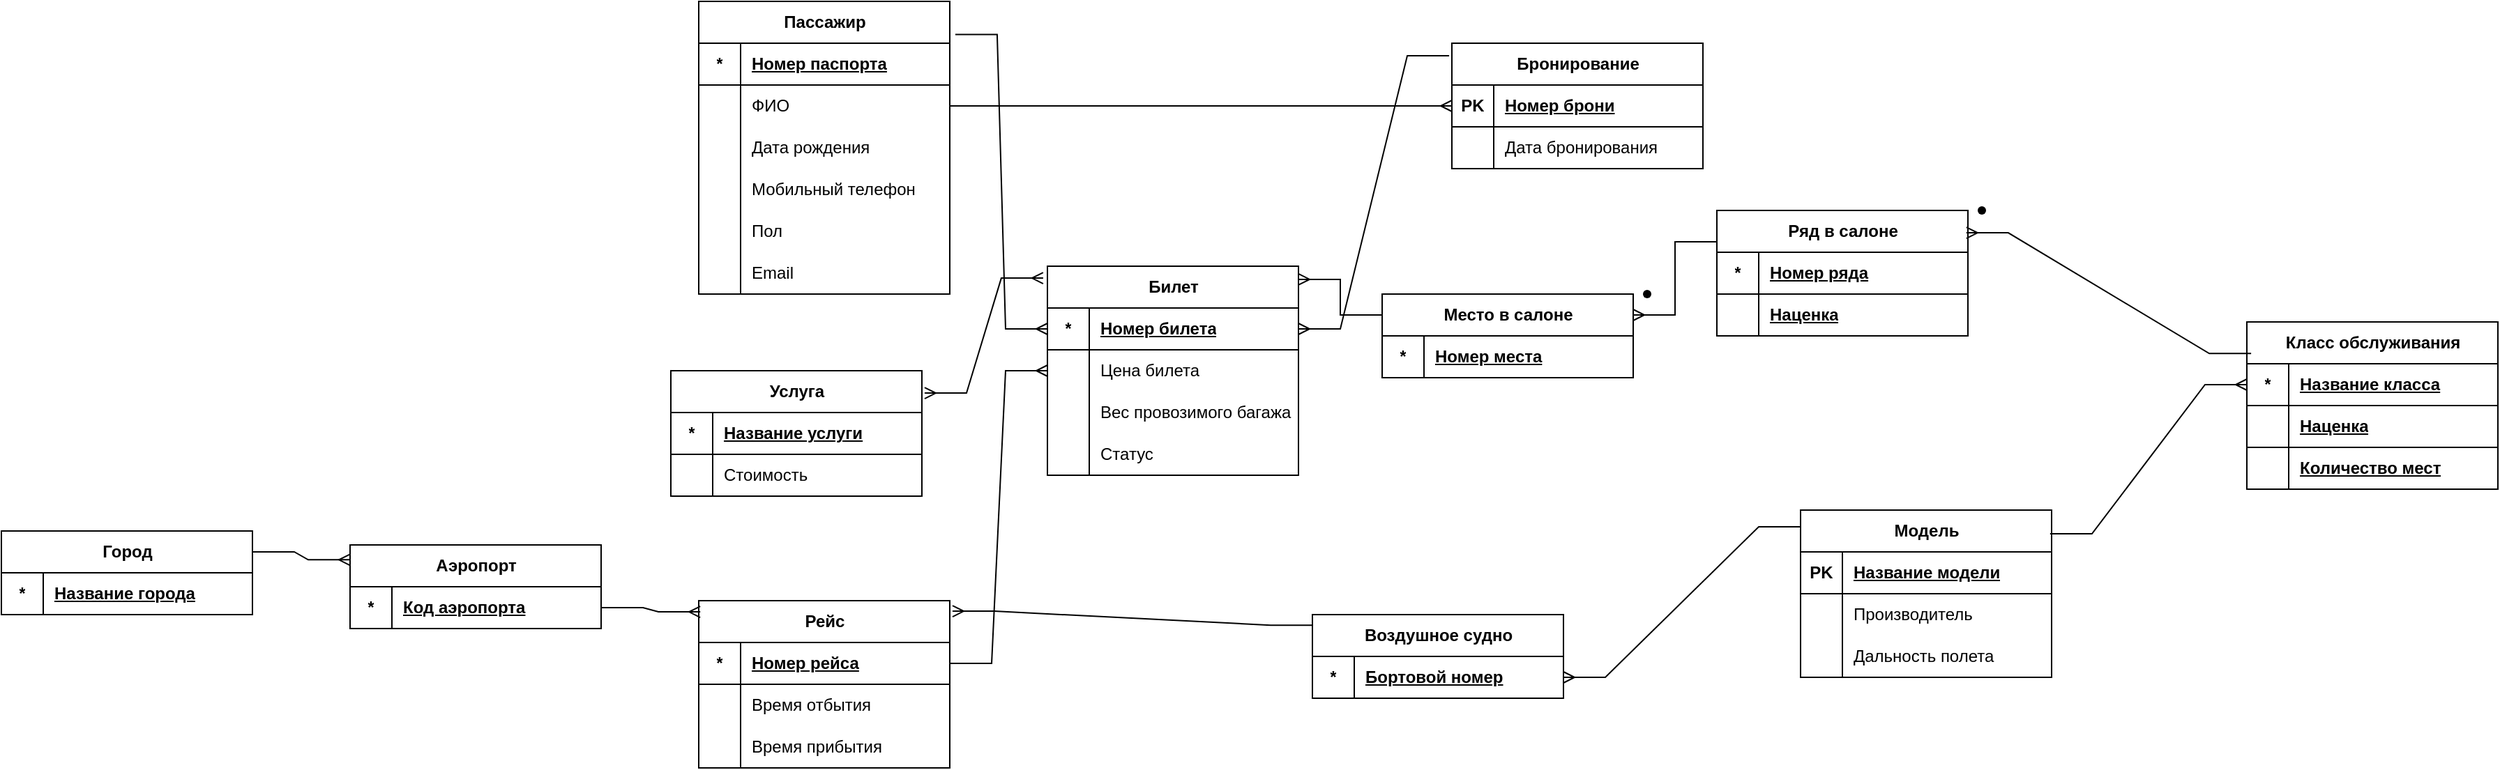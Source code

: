 <mxfile version="22.0.8" type="device">
  <diagram name="Page-1" id="wkyEQRvNDjFhiUaE0GsR">
    <mxGraphModel dx="2814" dy="1684" grid="1" gridSize="10" guides="1" tooltips="1" connect="1" arrows="1" fold="1" page="1" pageScale="1" pageWidth="850" pageHeight="1100" math="0" shadow="0">
      <root>
        <mxCell id="0" />
        <mxCell id="1" parent="0" />
        <mxCell id="sqcXTW0sBpxBNpqPrXXC-1" value="Билет" style="shape=table;startSize=30;container=1;collapsible=1;childLayout=tableLayout;fixedRows=1;rowLines=0;fontStyle=1;align=center;resizeLast=1;html=1;" parent="1" vertex="1">
          <mxGeometry x="-740" y="100" width="180" height="150" as="geometry" />
        </mxCell>
        <mxCell id="sqcXTW0sBpxBNpqPrXXC-2" value="" style="shape=tableRow;horizontal=0;startSize=0;swimlaneHead=0;swimlaneBody=0;fillColor=none;collapsible=0;dropTarget=0;points=[[0,0.5],[1,0.5]];portConstraint=eastwest;top=0;left=0;right=0;bottom=1;" parent="sqcXTW0sBpxBNpqPrXXC-1" vertex="1">
          <mxGeometry y="30" width="180" height="30" as="geometry" />
        </mxCell>
        <mxCell id="sqcXTW0sBpxBNpqPrXXC-3" value="*" style="shape=partialRectangle;connectable=0;fillColor=none;top=0;left=0;bottom=0;right=0;fontStyle=1;overflow=hidden;whiteSpace=wrap;html=1;" parent="sqcXTW0sBpxBNpqPrXXC-2" vertex="1">
          <mxGeometry width="30" height="30" as="geometry">
            <mxRectangle width="30" height="30" as="alternateBounds" />
          </mxGeometry>
        </mxCell>
        <mxCell id="sqcXTW0sBpxBNpqPrXXC-4" value="Номер билета" style="shape=partialRectangle;connectable=0;fillColor=none;top=0;left=0;bottom=0;right=0;align=left;spacingLeft=6;fontStyle=5;overflow=hidden;whiteSpace=wrap;html=1;" parent="sqcXTW0sBpxBNpqPrXXC-2" vertex="1">
          <mxGeometry x="30" width="150" height="30" as="geometry">
            <mxRectangle width="150" height="30" as="alternateBounds" />
          </mxGeometry>
        </mxCell>
        <mxCell id="sqcXTW0sBpxBNpqPrXXC-20" value="" style="shape=tableRow;horizontal=0;startSize=0;swimlaneHead=0;swimlaneBody=0;fillColor=none;collapsible=0;dropTarget=0;points=[[0,0.5],[1,0.5]];portConstraint=eastwest;top=0;left=0;right=0;bottom=0;" parent="sqcXTW0sBpxBNpqPrXXC-1" vertex="1">
          <mxGeometry y="60" width="180" height="30" as="geometry" />
        </mxCell>
        <mxCell id="sqcXTW0sBpxBNpqPrXXC-21" value="" style="shape=partialRectangle;connectable=0;fillColor=none;top=0;left=0;bottom=0;right=0;editable=1;overflow=hidden;whiteSpace=wrap;html=1;" parent="sqcXTW0sBpxBNpqPrXXC-20" vertex="1">
          <mxGeometry width="30" height="30" as="geometry">
            <mxRectangle width="30" height="30" as="alternateBounds" />
          </mxGeometry>
        </mxCell>
        <mxCell id="sqcXTW0sBpxBNpqPrXXC-22" value="Цена билета" style="shape=partialRectangle;connectable=0;fillColor=none;top=0;left=0;bottom=0;right=0;align=left;spacingLeft=6;overflow=hidden;whiteSpace=wrap;html=1;" parent="sqcXTW0sBpxBNpqPrXXC-20" vertex="1">
          <mxGeometry x="30" width="150" height="30" as="geometry">
            <mxRectangle width="150" height="30" as="alternateBounds" />
          </mxGeometry>
        </mxCell>
        <mxCell id="sqcXTW0sBpxBNpqPrXXC-26" value="" style="shape=tableRow;horizontal=0;startSize=0;swimlaneHead=0;swimlaneBody=0;fillColor=none;collapsible=0;dropTarget=0;points=[[0,0.5],[1,0.5]];portConstraint=eastwest;top=0;left=0;right=0;bottom=0;" parent="sqcXTW0sBpxBNpqPrXXC-1" vertex="1">
          <mxGeometry y="90" width="180" height="30" as="geometry" />
        </mxCell>
        <mxCell id="sqcXTW0sBpxBNpqPrXXC-27" value="" style="shape=partialRectangle;connectable=0;fillColor=none;top=0;left=0;bottom=0;right=0;editable=1;overflow=hidden;whiteSpace=wrap;html=1;" parent="sqcXTW0sBpxBNpqPrXXC-26" vertex="1">
          <mxGeometry width="30" height="30" as="geometry">
            <mxRectangle width="30" height="30" as="alternateBounds" />
          </mxGeometry>
        </mxCell>
        <mxCell id="sqcXTW0sBpxBNpqPrXXC-28" value="Вес провозимого багажа" style="shape=partialRectangle;connectable=0;fillColor=none;top=0;left=0;bottom=0;right=0;align=left;spacingLeft=6;overflow=hidden;whiteSpace=wrap;html=1;" parent="sqcXTW0sBpxBNpqPrXXC-26" vertex="1">
          <mxGeometry x="30" width="150" height="30" as="geometry">
            <mxRectangle width="150" height="30" as="alternateBounds" />
          </mxGeometry>
        </mxCell>
        <mxCell id="ect8tI-o0EeiLdKG6wuG-30" value="" style="shape=tableRow;horizontal=0;startSize=0;swimlaneHead=0;swimlaneBody=0;fillColor=none;collapsible=0;dropTarget=0;points=[[0,0.5],[1,0.5]];portConstraint=eastwest;top=0;left=0;right=0;bottom=0;" parent="sqcXTW0sBpxBNpqPrXXC-1" vertex="1">
          <mxGeometry y="120" width="180" height="30" as="geometry" />
        </mxCell>
        <mxCell id="ect8tI-o0EeiLdKG6wuG-31" value="" style="shape=partialRectangle;connectable=0;fillColor=none;top=0;left=0;bottom=0;right=0;editable=1;overflow=hidden;whiteSpace=wrap;html=1;" parent="ect8tI-o0EeiLdKG6wuG-30" vertex="1">
          <mxGeometry width="30" height="30" as="geometry">
            <mxRectangle width="30" height="30" as="alternateBounds" />
          </mxGeometry>
        </mxCell>
        <mxCell id="ect8tI-o0EeiLdKG6wuG-32" value="Статус" style="shape=partialRectangle;connectable=0;fillColor=none;top=0;left=0;bottom=0;right=0;align=left;spacingLeft=6;overflow=hidden;whiteSpace=wrap;html=1;" parent="ect8tI-o0EeiLdKG6wuG-30" vertex="1">
          <mxGeometry x="30" width="150" height="30" as="geometry">
            <mxRectangle width="150" height="30" as="alternateBounds" />
          </mxGeometry>
        </mxCell>
        <mxCell id="sqcXTW0sBpxBNpqPrXXC-29" value="Место в салоне" style="shape=table;startSize=30;container=1;collapsible=1;childLayout=tableLayout;fixedRows=1;rowLines=0;fontStyle=1;align=center;resizeLast=1;html=1;" parent="1" vertex="1">
          <mxGeometry x="-500" y="120" width="180" height="60" as="geometry" />
        </mxCell>
        <mxCell id="sqcXTW0sBpxBNpqPrXXC-33" value="" style="shape=tableRow;horizontal=0;startSize=0;swimlaneHead=0;swimlaneBody=0;fillColor=none;collapsible=0;dropTarget=0;points=[[0,0.5],[1,0.5]];portConstraint=eastwest;top=0;left=0;right=0;bottom=1;" parent="sqcXTW0sBpxBNpqPrXXC-29" vertex="1">
          <mxGeometry y="30" width="180" height="30" as="geometry" />
        </mxCell>
        <mxCell id="sqcXTW0sBpxBNpqPrXXC-34" value="*" style="shape=partialRectangle;connectable=0;fillColor=none;top=0;left=0;bottom=0;right=0;fontStyle=1;overflow=hidden;whiteSpace=wrap;html=1;" parent="sqcXTW0sBpxBNpqPrXXC-33" vertex="1">
          <mxGeometry width="30" height="30" as="geometry">
            <mxRectangle width="30" height="30" as="alternateBounds" />
          </mxGeometry>
        </mxCell>
        <mxCell id="sqcXTW0sBpxBNpqPrXXC-35" value="Номер места" style="shape=partialRectangle;connectable=0;fillColor=none;top=0;left=0;bottom=0;right=0;align=left;spacingLeft=6;fontStyle=5;overflow=hidden;whiteSpace=wrap;html=1;" parent="sqcXTW0sBpxBNpqPrXXC-33" vertex="1">
          <mxGeometry x="30" width="150" height="30" as="geometry">
            <mxRectangle width="150" height="30" as="alternateBounds" />
          </mxGeometry>
        </mxCell>
        <mxCell id="sqcXTW0sBpxBNpqPrXXC-39" value="" style="edgeStyle=entityRelationEdgeStyle;fontSize=12;html=1;endArrow=ERmany;rounded=0;exitX=0;exitY=0.25;exitDx=0;exitDy=0;entryX=1;entryY=0.063;entryDx=0;entryDy=0;entryPerimeter=0;" parent="1" source="sqcXTW0sBpxBNpqPrXXC-29" target="sqcXTW0sBpxBNpqPrXXC-1" edge="1">
          <mxGeometry width="100" height="100" relative="1" as="geometry">
            <mxPoint x="-360" y="330" as="sourcePoint" />
            <mxPoint x="-260" y="230" as="targetPoint" />
          </mxGeometry>
        </mxCell>
        <mxCell id="sqcXTW0sBpxBNpqPrXXC-40" value="Ряд в салоне" style="shape=table;startSize=30;container=1;collapsible=1;childLayout=tableLayout;fixedRows=1;rowLines=0;fontStyle=1;align=center;resizeLast=1;html=1;" parent="1" vertex="1">
          <mxGeometry x="-260" y="60" width="180" height="90" as="geometry" />
        </mxCell>
        <mxCell id="sqcXTW0sBpxBNpqPrXXC-41" value="" style="shape=tableRow;horizontal=0;startSize=0;swimlaneHead=0;swimlaneBody=0;fillColor=none;collapsible=0;dropTarget=0;points=[[0,0.5],[1,0.5]];portConstraint=eastwest;top=0;left=0;right=0;bottom=1;" parent="sqcXTW0sBpxBNpqPrXXC-40" vertex="1">
          <mxGeometry y="30" width="180" height="30" as="geometry" />
        </mxCell>
        <mxCell id="sqcXTW0sBpxBNpqPrXXC-42" value="*" style="shape=partialRectangle;connectable=0;fillColor=none;top=0;left=0;bottom=0;right=0;fontStyle=1;overflow=hidden;whiteSpace=wrap;html=1;" parent="sqcXTW0sBpxBNpqPrXXC-41" vertex="1">
          <mxGeometry width="30" height="30" as="geometry">
            <mxRectangle width="30" height="30" as="alternateBounds" />
          </mxGeometry>
        </mxCell>
        <mxCell id="sqcXTW0sBpxBNpqPrXXC-43" value="Номер ряда" style="shape=partialRectangle;connectable=0;fillColor=none;top=0;left=0;bottom=0;right=0;align=left;spacingLeft=6;fontStyle=5;overflow=hidden;whiteSpace=wrap;html=1;" parent="sqcXTW0sBpxBNpqPrXXC-41" vertex="1">
          <mxGeometry x="30" width="150" height="30" as="geometry">
            <mxRectangle width="150" height="30" as="alternateBounds" />
          </mxGeometry>
        </mxCell>
        <mxCell id="sqcXTW0sBpxBNpqPrXXC-47" value="" style="shape=tableRow;horizontal=0;startSize=0;swimlaneHead=0;swimlaneBody=0;fillColor=none;collapsible=0;dropTarget=0;points=[[0,0.5],[1,0.5]];portConstraint=eastwest;top=0;left=0;right=0;bottom=1;" parent="sqcXTW0sBpxBNpqPrXXC-40" vertex="1">
          <mxGeometry y="60" width="180" height="30" as="geometry" />
        </mxCell>
        <mxCell id="sqcXTW0sBpxBNpqPrXXC-48" value="" style="shape=partialRectangle;connectable=0;fillColor=none;top=0;left=0;bottom=0;right=0;fontStyle=1;overflow=hidden;whiteSpace=wrap;html=1;" parent="sqcXTW0sBpxBNpqPrXXC-47" vertex="1">
          <mxGeometry width="30" height="30" as="geometry">
            <mxRectangle width="30" height="30" as="alternateBounds" />
          </mxGeometry>
        </mxCell>
        <mxCell id="sqcXTW0sBpxBNpqPrXXC-49" value="Наценка" style="shape=partialRectangle;connectable=0;fillColor=none;top=0;left=0;bottom=0;right=0;align=left;spacingLeft=6;fontStyle=5;overflow=hidden;whiteSpace=wrap;html=1;" parent="sqcXTW0sBpxBNpqPrXXC-47" vertex="1">
          <mxGeometry x="30" width="150" height="30" as="geometry">
            <mxRectangle width="150" height="30" as="alternateBounds" />
          </mxGeometry>
        </mxCell>
        <mxCell id="sqcXTW0sBpxBNpqPrXXC-50" value="" style="edgeStyle=entityRelationEdgeStyle;fontSize=12;html=1;endArrow=ERmany;rounded=0;exitX=0;exitY=0.25;exitDx=0;exitDy=0;entryX=1;entryY=0.25;entryDx=0;entryDy=0;" parent="1" source="sqcXTW0sBpxBNpqPrXXC-40" target="sqcXTW0sBpxBNpqPrXXC-29" edge="1">
          <mxGeometry width="100" height="100" relative="1" as="geometry">
            <mxPoint x="-360" y="330" as="sourcePoint" />
            <mxPoint x="-260" y="230" as="targetPoint" />
          </mxGeometry>
        </mxCell>
        <mxCell id="sqcXTW0sBpxBNpqPrXXC-51" value="Класс обслуживания" style="shape=table;startSize=30;container=1;collapsible=1;childLayout=tableLayout;fixedRows=1;rowLines=0;fontStyle=1;align=center;resizeLast=1;html=1;" parent="1" vertex="1">
          <mxGeometry x="120" y="140" width="180" height="120" as="geometry" />
        </mxCell>
        <mxCell id="sqcXTW0sBpxBNpqPrXXC-52" value="" style="shape=tableRow;horizontal=0;startSize=0;swimlaneHead=0;swimlaneBody=0;fillColor=none;collapsible=0;dropTarget=0;points=[[0,0.5],[1,0.5]];portConstraint=eastwest;top=0;left=0;right=0;bottom=1;" parent="sqcXTW0sBpxBNpqPrXXC-51" vertex="1">
          <mxGeometry y="30" width="180" height="30" as="geometry" />
        </mxCell>
        <mxCell id="sqcXTW0sBpxBNpqPrXXC-53" value="*" style="shape=partialRectangle;connectable=0;fillColor=none;top=0;left=0;bottom=0;right=0;fontStyle=1;overflow=hidden;whiteSpace=wrap;html=1;" parent="sqcXTW0sBpxBNpqPrXXC-52" vertex="1">
          <mxGeometry width="30" height="30" as="geometry">
            <mxRectangle width="30" height="30" as="alternateBounds" />
          </mxGeometry>
        </mxCell>
        <mxCell id="sqcXTW0sBpxBNpqPrXXC-54" value="Название класса" style="shape=partialRectangle;connectable=0;fillColor=none;top=0;left=0;bottom=0;right=0;align=left;spacingLeft=6;fontStyle=5;overflow=hidden;whiteSpace=wrap;html=1;" parent="sqcXTW0sBpxBNpqPrXXC-52" vertex="1">
          <mxGeometry x="30" width="150" height="30" as="geometry">
            <mxRectangle width="150" height="30" as="alternateBounds" />
          </mxGeometry>
        </mxCell>
        <mxCell id="sqcXTW0sBpxBNpqPrXXC-55" value="" style="shape=tableRow;horizontal=0;startSize=0;swimlaneHead=0;swimlaneBody=0;fillColor=none;collapsible=0;dropTarget=0;points=[[0,0.5],[1,0.5]];portConstraint=eastwest;top=0;left=0;right=0;bottom=1;" parent="sqcXTW0sBpxBNpqPrXXC-51" vertex="1">
          <mxGeometry y="60" width="180" height="30" as="geometry" />
        </mxCell>
        <mxCell id="sqcXTW0sBpxBNpqPrXXC-56" value="" style="shape=partialRectangle;connectable=0;fillColor=none;top=0;left=0;bottom=0;right=0;fontStyle=1;overflow=hidden;whiteSpace=wrap;html=1;" parent="sqcXTW0sBpxBNpqPrXXC-55" vertex="1">
          <mxGeometry width="30" height="30" as="geometry">
            <mxRectangle width="30" height="30" as="alternateBounds" />
          </mxGeometry>
        </mxCell>
        <mxCell id="sqcXTW0sBpxBNpqPrXXC-57" value="Наценка" style="shape=partialRectangle;connectable=0;fillColor=none;top=0;left=0;bottom=0;right=0;align=left;spacingLeft=6;fontStyle=5;overflow=hidden;whiteSpace=wrap;html=1;" parent="sqcXTW0sBpxBNpqPrXXC-55" vertex="1">
          <mxGeometry x="30" width="150" height="30" as="geometry">
            <mxRectangle width="150" height="30" as="alternateBounds" />
          </mxGeometry>
        </mxCell>
        <mxCell id="ect8tI-o0EeiLdKG6wuG-58" value="" style="shape=tableRow;horizontal=0;startSize=0;swimlaneHead=0;swimlaneBody=0;fillColor=none;collapsible=0;dropTarget=0;points=[[0,0.5],[1,0.5]];portConstraint=eastwest;top=0;left=0;right=0;bottom=1;" parent="sqcXTW0sBpxBNpqPrXXC-51" vertex="1">
          <mxGeometry y="90" width="180" height="30" as="geometry" />
        </mxCell>
        <mxCell id="ect8tI-o0EeiLdKG6wuG-59" value="" style="shape=partialRectangle;connectable=0;fillColor=none;top=0;left=0;bottom=0;right=0;fontStyle=1;overflow=hidden;whiteSpace=wrap;html=1;" parent="ect8tI-o0EeiLdKG6wuG-58" vertex="1">
          <mxGeometry width="30" height="30" as="geometry">
            <mxRectangle width="30" height="30" as="alternateBounds" />
          </mxGeometry>
        </mxCell>
        <mxCell id="ect8tI-o0EeiLdKG6wuG-60" value="Количество мест" style="shape=partialRectangle;connectable=0;fillColor=none;top=0;left=0;bottom=0;right=0;align=left;spacingLeft=6;fontStyle=5;overflow=hidden;whiteSpace=wrap;html=1;" parent="ect8tI-o0EeiLdKG6wuG-58" vertex="1">
          <mxGeometry x="30" width="150" height="30" as="geometry">
            <mxRectangle width="150" height="30" as="alternateBounds" />
          </mxGeometry>
        </mxCell>
        <mxCell id="sqcXTW0sBpxBNpqPrXXC-58" value="" style="shape=waypoint;sketch=0;size=6;pointerEvents=1;points=[];fillColor=none;resizable=0;rotatable=0;perimeter=centerPerimeter;snapToPoint=1;" parent="1" vertex="1">
          <mxGeometry x="-320" y="110" width="20" height="20" as="geometry" />
        </mxCell>
        <mxCell id="sqcXTW0sBpxBNpqPrXXC-59" value="" style="edgeStyle=entityRelationEdgeStyle;fontSize=12;html=1;endArrow=ERmany;rounded=0;exitX=0.017;exitY=0.189;exitDx=0;exitDy=0;exitPerimeter=0;entryX=0.994;entryY=0.178;entryDx=0;entryDy=0;entryPerimeter=0;" parent="1" source="sqcXTW0sBpxBNpqPrXXC-51" target="sqcXTW0sBpxBNpqPrXXC-40" edge="1">
          <mxGeometry width="100" height="100" relative="1" as="geometry">
            <mxPoint x="-10" y="230" as="sourcePoint" />
            <mxPoint x="90" y="130" as="targetPoint" />
          </mxGeometry>
        </mxCell>
        <mxCell id="sqcXTW0sBpxBNpqPrXXC-60" value="" style="shape=waypoint;sketch=0;size=6;pointerEvents=1;points=[];fillColor=none;resizable=0;rotatable=0;perimeter=centerPerimeter;snapToPoint=1;" parent="1" vertex="1">
          <mxGeometry x="-80" y="50" width="20" height="20" as="geometry" />
        </mxCell>
        <mxCell id="sqcXTW0sBpxBNpqPrXXC-66" value="Воздушное судно" style="shape=table;startSize=30;container=1;collapsible=1;childLayout=tableLayout;fixedRows=1;rowLines=0;fontStyle=1;align=center;resizeLast=1;html=1;" parent="1" vertex="1">
          <mxGeometry x="-550" y="350" width="180" height="60" as="geometry" />
        </mxCell>
        <mxCell id="sqcXTW0sBpxBNpqPrXXC-67" value="" style="shape=tableRow;horizontal=0;startSize=0;swimlaneHead=0;swimlaneBody=0;fillColor=none;collapsible=0;dropTarget=0;points=[[0,0.5],[1,0.5]];portConstraint=eastwest;top=0;left=0;right=0;bottom=1;" parent="sqcXTW0sBpxBNpqPrXXC-66" vertex="1">
          <mxGeometry y="30" width="180" height="30" as="geometry" />
        </mxCell>
        <mxCell id="sqcXTW0sBpxBNpqPrXXC-68" value="*" style="shape=partialRectangle;connectable=0;fillColor=none;top=0;left=0;bottom=0;right=0;fontStyle=1;overflow=hidden;whiteSpace=wrap;html=1;" parent="sqcXTW0sBpxBNpqPrXXC-67" vertex="1">
          <mxGeometry width="30" height="30" as="geometry">
            <mxRectangle width="30" height="30" as="alternateBounds" />
          </mxGeometry>
        </mxCell>
        <mxCell id="sqcXTW0sBpxBNpqPrXXC-69" value="Бортовой номер" style="shape=partialRectangle;connectable=0;fillColor=none;top=0;left=0;bottom=0;right=0;align=left;spacingLeft=6;fontStyle=5;overflow=hidden;whiteSpace=wrap;html=1;" parent="sqcXTW0sBpxBNpqPrXXC-67" vertex="1">
          <mxGeometry x="30" width="150" height="30" as="geometry">
            <mxRectangle width="150" height="30" as="alternateBounds" />
          </mxGeometry>
        </mxCell>
        <mxCell id="sqcXTW0sBpxBNpqPrXXC-86" value="Рейс" style="shape=table;startSize=30;container=1;collapsible=1;childLayout=tableLayout;fixedRows=1;rowLines=0;fontStyle=1;align=center;resizeLast=1;html=1;" parent="1" vertex="1">
          <mxGeometry x="-990" y="340" width="180" height="120" as="geometry" />
        </mxCell>
        <mxCell id="sqcXTW0sBpxBNpqPrXXC-87" value="" style="shape=tableRow;horizontal=0;startSize=0;swimlaneHead=0;swimlaneBody=0;fillColor=none;collapsible=0;dropTarget=0;points=[[0,0.5],[1,0.5]];portConstraint=eastwest;top=0;left=0;right=0;bottom=1;" parent="sqcXTW0sBpxBNpqPrXXC-86" vertex="1">
          <mxGeometry y="30" width="180" height="30" as="geometry" />
        </mxCell>
        <mxCell id="sqcXTW0sBpxBNpqPrXXC-88" value="*" style="shape=partialRectangle;connectable=0;fillColor=none;top=0;left=0;bottom=0;right=0;fontStyle=1;overflow=hidden;whiteSpace=wrap;html=1;" parent="sqcXTW0sBpxBNpqPrXXC-87" vertex="1">
          <mxGeometry width="30" height="30" as="geometry">
            <mxRectangle width="30" height="30" as="alternateBounds" />
          </mxGeometry>
        </mxCell>
        <mxCell id="sqcXTW0sBpxBNpqPrXXC-89" value="Номер рейса" style="shape=partialRectangle;connectable=0;fillColor=none;top=0;left=0;bottom=0;right=0;align=left;spacingLeft=6;fontStyle=5;overflow=hidden;whiteSpace=wrap;html=1;" parent="sqcXTW0sBpxBNpqPrXXC-87" vertex="1">
          <mxGeometry x="30" width="150" height="30" as="geometry">
            <mxRectangle width="150" height="30" as="alternateBounds" />
          </mxGeometry>
        </mxCell>
        <mxCell id="sqcXTW0sBpxBNpqPrXXC-102" value="" style="shape=tableRow;horizontal=0;startSize=0;swimlaneHead=0;swimlaneBody=0;fillColor=none;collapsible=0;dropTarget=0;points=[[0,0.5],[1,0.5]];portConstraint=eastwest;top=0;left=0;right=0;bottom=0;" parent="sqcXTW0sBpxBNpqPrXXC-86" vertex="1">
          <mxGeometry y="60" width="180" height="30" as="geometry" />
        </mxCell>
        <mxCell id="sqcXTW0sBpxBNpqPrXXC-103" value="" style="shape=partialRectangle;connectable=0;fillColor=none;top=0;left=0;bottom=0;right=0;editable=1;overflow=hidden;whiteSpace=wrap;html=1;" parent="sqcXTW0sBpxBNpqPrXXC-102" vertex="1">
          <mxGeometry width="30" height="30" as="geometry">
            <mxRectangle width="30" height="30" as="alternateBounds" />
          </mxGeometry>
        </mxCell>
        <mxCell id="sqcXTW0sBpxBNpqPrXXC-104" value="Время отбытия" style="shape=partialRectangle;connectable=0;fillColor=none;top=0;left=0;bottom=0;right=0;align=left;spacingLeft=6;overflow=hidden;whiteSpace=wrap;html=1;" parent="sqcXTW0sBpxBNpqPrXXC-102" vertex="1">
          <mxGeometry x="30" width="150" height="30" as="geometry">
            <mxRectangle width="150" height="30" as="alternateBounds" />
          </mxGeometry>
        </mxCell>
        <mxCell id="sqcXTW0sBpxBNpqPrXXC-105" value="" style="shape=tableRow;horizontal=0;startSize=0;swimlaneHead=0;swimlaneBody=0;fillColor=none;collapsible=0;dropTarget=0;points=[[0,0.5],[1,0.5]];portConstraint=eastwest;top=0;left=0;right=0;bottom=0;" parent="sqcXTW0sBpxBNpqPrXXC-86" vertex="1">
          <mxGeometry y="90" width="180" height="30" as="geometry" />
        </mxCell>
        <mxCell id="sqcXTW0sBpxBNpqPrXXC-106" value="" style="shape=partialRectangle;connectable=0;fillColor=none;top=0;left=0;bottom=0;right=0;editable=1;overflow=hidden;whiteSpace=wrap;html=1;" parent="sqcXTW0sBpxBNpqPrXXC-105" vertex="1">
          <mxGeometry width="30" height="30" as="geometry">
            <mxRectangle width="30" height="30" as="alternateBounds" />
          </mxGeometry>
        </mxCell>
        <mxCell id="sqcXTW0sBpxBNpqPrXXC-107" value="Время прибытия" style="shape=partialRectangle;connectable=0;fillColor=none;top=0;left=0;bottom=0;right=0;align=left;spacingLeft=6;overflow=hidden;whiteSpace=wrap;html=1;" parent="sqcXTW0sBpxBNpqPrXXC-105" vertex="1">
          <mxGeometry x="30" width="150" height="30" as="geometry">
            <mxRectangle width="150" height="30" as="alternateBounds" />
          </mxGeometry>
        </mxCell>
        <mxCell id="sqcXTW0sBpxBNpqPrXXC-111" value="" style="edgeStyle=entityRelationEdgeStyle;fontSize=12;html=1;endArrow=ERmany;rounded=0;exitX=0;exitY=0.127;exitDx=0;exitDy=0;exitPerimeter=0;entryX=1.011;entryY=0.063;entryDx=0;entryDy=0;entryPerimeter=0;" parent="1" source="sqcXTW0sBpxBNpqPrXXC-66" target="sqcXTW0sBpxBNpqPrXXC-86" edge="1">
          <mxGeometry width="100" height="100" relative="1" as="geometry">
            <mxPoint x="-630" y="460" as="sourcePoint" />
            <mxPoint x="-530" y="360" as="targetPoint" />
          </mxGeometry>
        </mxCell>
        <mxCell id="sqcXTW0sBpxBNpqPrXXC-125" value="Аэропорт" style="shape=table;startSize=30;container=1;collapsible=1;childLayout=tableLayout;fixedRows=1;rowLines=0;fontStyle=1;align=center;resizeLast=1;html=1;" parent="1" vertex="1">
          <mxGeometry x="-1240" y="300" width="180" height="60" as="geometry" />
        </mxCell>
        <mxCell id="sqcXTW0sBpxBNpqPrXXC-126" value="" style="shape=tableRow;horizontal=0;startSize=0;swimlaneHead=0;swimlaneBody=0;fillColor=none;collapsible=0;dropTarget=0;points=[[0,0.5],[1,0.5]];portConstraint=eastwest;top=0;left=0;right=0;bottom=1;" parent="sqcXTW0sBpxBNpqPrXXC-125" vertex="1">
          <mxGeometry y="30" width="180" height="30" as="geometry" />
        </mxCell>
        <mxCell id="sqcXTW0sBpxBNpqPrXXC-127" value="*" style="shape=partialRectangle;connectable=0;fillColor=none;top=0;left=0;bottom=0;right=0;fontStyle=1;overflow=hidden;whiteSpace=wrap;html=1;" parent="sqcXTW0sBpxBNpqPrXXC-126" vertex="1">
          <mxGeometry width="30" height="30" as="geometry">
            <mxRectangle width="30" height="30" as="alternateBounds" />
          </mxGeometry>
        </mxCell>
        <mxCell id="sqcXTW0sBpxBNpqPrXXC-128" value="Код аэропорта" style="shape=partialRectangle;connectable=0;fillColor=none;top=0;left=0;bottom=0;right=0;align=left;spacingLeft=6;fontStyle=5;overflow=hidden;whiteSpace=wrap;html=1;" parent="sqcXTW0sBpxBNpqPrXXC-126" vertex="1">
          <mxGeometry x="30" width="150" height="30" as="geometry">
            <mxRectangle width="150" height="30" as="alternateBounds" />
          </mxGeometry>
        </mxCell>
        <mxCell id="sqcXTW0sBpxBNpqPrXXC-132" value="" style="edgeStyle=entityRelationEdgeStyle;fontSize=12;html=1;endArrow=ERmany;rounded=0;exitX=1;exitY=0.5;exitDx=0;exitDy=0;entryX=0.006;entryY=0.067;entryDx=0;entryDy=0;entryPerimeter=0;" parent="1" source="sqcXTW0sBpxBNpqPrXXC-126" target="sqcXTW0sBpxBNpqPrXXC-86" edge="1">
          <mxGeometry width="100" height="100" relative="1" as="geometry">
            <mxPoint x="-930" y="460" as="sourcePoint" />
            <mxPoint x="-830" y="360" as="targetPoint" />
          </mxGeometry>
        </mxCell>
        <mxCell id="sqcXTW0sBpxBNpqPrXXC-133" value="Услуга" style="shape=table;startSize=30;container=1;collapsible=1;childLayout=tableLayout;fixedRows=1;rowLines=0;fontStyle=1;align=center;resizeLast=1;html=1;" parent="1" vertex="1">
          <mxGeometry x="-1010" y="175" width="180" height="90" as="geometry" />
        </mxCell>
        <mxCell id="sqcXTW0sBpxBNpqPrXXC-134" value="" style="shape=tableRow;horizontal=0;startSize=0;swimlaneHead=0;swimlaneBody=0;fillColor=none;collapsible=0;dropTarget=0;points=[[0,0.5],[1,0.5]];portConstraint=eastwest;top=0;left=0;right=0;bottom=1;" parent="sqcXTW0sBpxBNpqPrXXC-133" vertex="1">
          <mxGeometry y="30" width="180" height="30" as="geometry" />
        </mxCell>
        <mxCell id="sqcXTW0sBpxBNpqPrXXC-135" value="*" style="shape=partialRectangle;connectable=0;fillColor=none;top=0;left=0;bottom=0;right=0;fontStyle=1;overflow=hidden;whiteSpace=wrap;html=1;" parent="sqcXTW0sBpxBNpqPrXXC-134" vertex="1">
          <mxGeometry width="30" height="30" as="geometry">
            <mxRectangle width="30" height="30" as="alternateBounds" />
          </mxGeometry>
        </mxCell>
        <mxCell id="sqcXTW0sBpxBNpqPrXXC-136" value="Название услуги" style="shape=partialRectangle;connectable=0;fillColor=none;top=0;left=0;bottom=0;right=0;align=left;spacingLeft=6;fontStyle=5;overflow=hidden;whiteSpace=wrap;html=1;" parent="sqcXTW0sBpxBNpqPrXXC-134" vertex="1">
          <mxGeometry x="30" width="150" height="30" as="geometry">
            <mxRectangle width="150" height="30" as="alternateBounds" />
          </mxGeometry>
        </mxCell>
        <mxCell id="sqcXTW0sBpxBNpqPrXXC-137" value="" style="shape=tableRow;horizontal=0;startSize=0;swimlaneHead=0;swimlaneBody=0;fillColor=none;collapsible=0;dropTarget=0;points=[[0,0.5],[1,0.5]];portConstraint=eastwest;top=0;left=0;right=0;bottom=0;" parent="sqcXTW0sBpxBNpqPrXXC-133" vertex="1">
          <mxGeometry y="60" width="180" height="30" as="geometry" />
        </mxCell>
        <mxCell id="sqcXTW0sBpxBNpqPrXXC-138" value="" style="shape=partialRectangle;connectable=0;fillColor=none;top=0;left=0;bottom=0;right=0;editable=1;overflow=hidden;whiteSpace=wrap;html=1;" parent="sqcXTW0sBpxBNpqPrXXC-137" vertex="1">
          <mxGeometry width="30" height="30" as="geometry">
            <mxRectangle width="30" height="30" as="alternateBounds" />
          </mxGeometry>
        </mxCell>
        <mxCell id="sqcXTW0sBpxBNpqPrXXC-139" value="Стоимость" style="shape=partialRectangle;connectable=0;fillColor=none;top=0;left=0;bottom=0;right=0;align=left;spacingLeft=6;overflow=hidden;whiteSpace=wrap;html=1;" parent="sqcXTW0sBpxBNpqPrXXC-137" vertex="1">
          <mxGeometry x="30" width="150" height="30" as="geometry">
            <mxRectangle width="150" height="30" as="alternateBounds" />
          </mxGeometry>
        </mxCell>
        <mxCell id="sqcXTW0sBpxBNpqPrXXC-140" value="" style="edgeStyle=entityRelationEdgeStyle;fontSize=12;html=1;endArrow=ERmany;startArrow=ERmany;rounded=0;exitX=1.011;exitY=0.178;exitDx=0;exitDy=0;exitPerimeter=0;entryX=-0.017;entryY=0.057;entryDx=0;entryDy=0;entryPerimeter=0;" parent="1" source="sqcXTW0sBpxBNpqPrXXC-133" target="sqcXTW0sBpxBNpqPrXXC-1" edge="1">
          <mxGeometry width="100" height="100" relative="1" as="geometry">
            <mxPoint x="-770" y="360" as="sourcePoint" />
            <mxPoint x="-820" y="70" as="targetPoint" />
          </mxGeometry>
        </mxCell>
        <mxCell id="sqcXTW0sBpxBNpqPrXXC-141" value="Пассажир" style="shape=table;startSize=30;container=1;collapsible=1;childLayout=tableLayout;fixedRows=1;rowLines=0;fontStyle=1;align=center;resizeLast=1;html=1;" parent="1" vertex="1">
          <mxGeometry x="-990" y="-90" width="180" height="210" as="geometry" />
        </mxCell>
        <mxCell id="sqcXTW0sBpxBNpqPrXXC-142" value="" style="shape=tableRow;horizontal=0;startSize=0;swimlaneHead=0;swimlaneBody=0;fillColor=none;collapsible=0;dropTarget=0;points=[[0,0.5],[1,0.5]];portConstraint=eastwest;top=0;left=0;right=0;bottom=1;" parent="sqcXTW0sBpxBNpqPrXXC-141" vertex="1">
          <mxGeometry y="30" width="180" height="30" as="geometry" />
        </mxCell>
        <mxCell id="sqcXTW0sBpxBNpqPrXXC-143" value="*" style="shape=partialRectangle;connectable=0;fillColor=none;top=0;left=0;bottom=0;right=0;fontStyle=1;overflow=hidden;whiteSpace=wrap;html=1;" parent="sqcXTW0sBpxBNpqPrXXC-142" vertex="1">
          <mxGeometry width="30" height="30" as="geometry">
            <mxRectangle width="30" height="30" as="alternateBounds" />
          </mxGeometry>
        </mxCell>
        <mxCell id="sqcXTW0sBpxBNpqPrXXC-144" value="Номер паспорта" style="shape=partialRectangle;connectable=0;fillColor=none;top=0;left=0;bottom=0;right=0;align=left;spacingLeft=6;fontStyle=5;overflow=hidden;whiteSpace=wrap;html=1;" parent="sqcXTW0sBpxBNpqPrXXC-142" vertex="1">
          <mxGeometry x="30" width="150" height="30" as="geometry">
            <mxRectangle width="150" height="30" as="alternateBounds" />
          </mxGeometry>
        </mxCell>
        <mxCell id="sqcXTW0sBpxBNpqPrXXC-145" value="" style="shape=tableRow;horizontal=0;startSize=0;swimlaneHead=0;swimlaneBody=0;fillColor=none;collapsible=0;dropTarget=0;points=[[0,0.5],[1,0.5]];portConstraint=eastwest;top=0;left=0;right=0;bottom=0;" parent="sqcXTW0sBpxBNpqPrXXC-141" vertex="1">
          <mxGeometry y="60" width="180" height="30" as="geometry" />
        </mxCell>
        <mxCell id="sqcXTW0sBpxBNpqPrXXC-146" value="" style="shape=partialRectangle;connectable=0;fillColor=none;top=0;left=0;bottom=0;right=0;editable=1;overflow=hidden;whiteSpace=wrap;html=1;" parent="sqcXTW0sBpxBNpqPrXXC-145" vertex="1">
          <mxGeometry width="30" height="30" as="geometry">
            <mxRectangle width="30" height="30" as="alternateBounds" />
          </mxGeometry>
        </mxCell>
        <mxCell id="sqcXTW0sBpxBNpqPrXXC-147" value="ФИО" style="shape=partialRectangle;connectable=0;fillColor=none;top=0;left=0;bottom=0;right=0;align=left;spacingLeft=6;overflow=hidden;whiteSpace=wrap;html=1;" parent="sqcXTW0sBpxBNpqPrXXC-145" vertex="1">
          <mxGeometry x="30" width="150" height="30" as="geometry">
            <mxRectangle width="150" height="30" as="alternateBounds" />
          </mxGeometry>
        </mxCell>
        <mxCell id="sqcXTW0sBpxBNpqPrXXC-148" value="" style="shape=tableRow;horizontal=0;startSize=0;swimlaneHead=0;swimlaneBody=0;fillColor=none;collapsible=0;dropTarget=0;points=[[0,0.5],[1,0.5]];portConstraint=eastwest;top=0;left=0;right=0;bottom=0;" parent="sqcXTW0sBpxBNpqPrXXC-141" vertex="1">
          <mxGeometry y="90" width="180" height="30" as="geometry" />
        </mxCell>
        <mxCell id="sqcXTW0sBpxBNpqPrXXC-149" value="" style="shape=partialRectangle;connectable=0;fillColor=none;top=0;left=0;bottom=0;right=0;editable=1;overflow=hidden;whiteSpace=wrap;html=1;" parent="sqcXTW0sBpxBNpqPrXXC-148" vertex="1">
          <mxGeometry width="30" height="30" as="geometry">
            <mxRectangle width="30" height="30" as="alternateBounds" />
          </mxGeometry>
        </mxCell>
        <mxCell id="sqcXTW0sBpxBNpqPrXXC-150" value="Дата рождения" style="shape=partialRectangle;connectable=0;fillColor=none;top=0;left=0;bottom=0;right=0;align=left;spacingLeft=6;overflow=hidden;whiteSpace=wrap;html=1;" parent="sqcXTW0sBpxBNpqPrXXC-148" vertex="1">
          <mxGeometry x="30" width="150" height="30" as="geometry">
            <mxRectangle width="150" height="30" as="alternateBounds" />
          </mxGeometry>
        </mxCell>
        <mxCell id="sqcXTW0sBpxBNpqPrXXC-151" value="" style="shape=tableRow;horizontal=0;startSize=0;swimlaneHead=0;swimlaneBody=0;fillColor=none;collapsible=0;dropTarget=0;points=[[0,0.5],[1,0.5]];portConstraint=eastwest;top=0;left=0;right=0;bottom=0;" parent="sqcXTW0sBpxBNpqPrXXC-141" vertex="1">
          <mxGeometry y="120" width="180" height="30" as="geometry" />
        </mxCell>
        <mxCell id="sqcXTW0sBpxBNpqPrXXC-152" value="" style="shape=partialRectangle;connectable=0;fillColor=none;top=0;left=0;bottom=0;right=0;editable=1;overflow=hidden;whiteSpace=wrap;html=1;" parent="sqcXTW0sBpxBNpqPrXXC-151" vertex="1">
          <mxGeometry width="30" height="30" as="geometry">
            <mxRectangle width="30" height="30" as="alternateBounds" />
          </mxGeometry>
        </mxCell>
        <mxCell id="sqcXTW0sBpxBNpqPrXXC-153" value="Мобильный телефон" style="shape=partialRectangle;connectable=0;fillColor=none;top=0;left=0;bottom=0;right=0;align=left;spacingLeft=6;overflow=hidden;whiteSpace=wrap;html=1;" parent="sqcXTW0sBpxBNpqPrXXC-151" vertex="1">
          <mxGeometry x="30" width="150" height="30" as="geometry">
            <mxRectangle width="150" height="30" as="alternateBounds" />
          </mxGeometry>
        </mxCell>
        <mxCell id="EoOYOPg5_t0-WHEfkIcq-1" value="" style="shape=tableRow;horizontal=0;startSize=0;swimlaneHead=0;swimlaneBody=0;fillColor=none;collapsible=0;dropTarget=0;points=[[0,0.5],[1,0.5]];portConstraint=eastwest;top=0;left=0;right=0;bottom=0;" vertex="1" parent="sqcXTW0sBpxBNpqPrXXC-141">
          <mxGeometry y="150" width="180" height="30" as="geometry" />
        </mxCell>
        <mxCell id="EoOYOPg5_t0-WHEfkIcq-2" value="" style="shape=partialRectangle;connectable=0;fillColor=none;top=0;left=0;bottom=0;right=0;editable=1;overflow=hidden;whiteSpace=wrap;html=1;" vertex="1" parent="EoOYOPg5_t0-WHEfkIcq-1">
          <mxGeometry width="30" height="30" as="geometry">
            <mxRectangle width="30" height="30" as="alternateBounds" />
          </mxGeometry>
        </mxCell>
        <mxCell id="EoOYOPg5_t0-WHEfkIcq-3" value="Пол" style="shape=partialRectangle;connectable=0;fillColor=none;top=0;left=0;bottom=0;right=0;align=left;spacingLeft=6;overflow=hidden;whiteSpace=wrap;html=1;" vertex="1" parent="EoOYOPg5_t0-WHEfkIcq-1">
          <mxGeometry x="30" width="150" height="30" as="geometry">
            <mxRectangle width="150" height="30" as="alternateBounds" />
          </mxGeometry>
        </mxCell>
        <mxCell id="EoOYOPg5_t0-WHEfkIcq-4" value="" style="shape=tableRow;horizontal=0;startSize=0;swimlaneHead=0;swimlaneBody=0;fillColor=none;collapsible=0;dropTarget=0;points=[[0,0.5],[1,0.5]];portConstraint=eastwest;top=0;left=0;right=0;bottom=0;" vertex="1" parent="sqcXTW0sBpxBNpqPrXXC-141">
          <mxGeometry y="180" width="180" height="30" as="geometry" />
        </mxCell>
        <mxCell id="EoOYOPg5_t0-WHEfkIcq-5" value="" style="shape=partialRectangle;connectable=0;fillColor=none;top=0;left=0;bottom=0;right=0;editable=1;overflow=hidden;whiteSpace=wrap;html=1;" vertex="1" parent="EoOYOPg5_t0-WHEfkIcq-4">
          <mxGeometry width="30" height="30" as="geometry">
            <mxRectangle width="30" height="30" as="alternateBounds" />
          </mxGeometry>
        </mxCell>
        <mxCell id="EoOYOPg5_t0-WHEfkIcq-6" value="Email" style="shape=partialRectangle;connectable=0;fillColor=none;top=0;left=0;bottom=0;right=0;align=left;spacingLeft=6;overflow=hidden;whiteSpace=wrap;html=1;" vertex="1" parent="EoOYOPg5_t0-WHEfkIcq-4">
          <mxGeometry x="30" width="150" height="30" as="geometry">
            <mxRectangle width="150" height="30" as="alternateBounds" />
          </mxGeometry>
        </mxCell>
        <mxCell id="sqcXTW0sBpxBNpqPrXXC-154" value="" style="edgeStyle=entityRelationEdgeStyle;fontSize=12;html=1;endArrow=ERmany;rounded=0;entryX=0;entryY=0.5;entryDx=0;entryDy=0;exitX=1.022;exitY=0.113;exitDx=0;exitDy=0;exitPerimeter=0;" parent="1" source="sqcXTW0sBpxBNpqPrXXC-141" target="sqcXTW0sBpxBNpqPrXXC-2" edge="1">
          <mxGeometry width="100" height="100" relative="1" as="geometry">
            <mxPoint x="-740" y="-50" as="sourcePoint" />
            <mxPoint x="-670" y="-30" as="targetPoint" />
          </mxGeometry>
        </mxCell>
        <mxCell id="sqcXTW0sBpxBNpqPrXXC-155" value="" style="edgeStyle=entityRelationEdgeStyle;fontSize=12;html=1;endArrow=ERmany;rounded=0;exitX=1;exitY=0.5;exitDx=0;exitDy=0;entryX=0;entryY=0.5;entryDx=0;entryDy=0;" parent="1" source="sqcXTW0sBpxBNpqPrXXC-87" target="sqcXTW0sBpxBNpqPrXXC-20" edge="1">
          <mxGeometry width="100" height="100" relative="1" as="geometry">
            <mxPoint x="-720" y="370" as="sourcePoint" />
            <mxPoint x="-740" y="205" as="targetPoint" />
          </mxGeometry>
        </mxCell>
        <mxCell id="ect8tI-o0EeiLdKG6wuG-1" value="Модель" style="shape=table;startSize=30;container=1;collapsible=1;childLayout=tableLayout;fixedRows=1;rowLines=0;fontStyle=1;align=center;resizeLast=1;html=1;" parent="1" vertex="1">
          <mxGeometry x="-200" y="275" width="180" height="120" as="geometry" />
        </mxCell>
        <mxCell id="ect8tI-o0EeiLdKG6wuG-2" value="" style="shape=tableRow;horizontal=0;startSize=0;swimlaneHead=0;swimlaneBody=0;fillColor=none;collapsible=0;dropTarget=0;points=[[0,0.5],[1,0.5]];portConstraint=eastwest;top=0;left=0;right=0;bottom=1;" parent="ect8tI-o0EeiLdKG6wuG-1" vertex="1">
          <mxGeometry y="30" width="180" height="30" as="geometry" />
        </mxCell>
        <mxCell id="ect8tI-o0EeiLdKG6wuG-3" value="PK" style="shape=partialRectangle;connectable=0;fillColor=none;top=0;left=0;bottom=0;right=0;fontStyle=1;overflow=hidden;whiteSpace=wrap;html=1;" parent="ect8tI-o0EeiLdKG6wuG-2" vertex="1">
          <mxGeometry width="30" height="30" as="geometry">
            <mxRectangle width="30" height="30" as="alternateBounds" />
          </mxGeometry>
        </mxCell>
        <mxCell id="ect8tI-o0EeiLdKG6wuG-4" value="Название модели" style="shape=partialRectangle;connectable=0;fillColor=none;top=0;left=0;bottom=0;right=0;align=left;spacingLeft=6;fontStyle=5;overflow=hidden;whiteSpace=wrap;html=1;" parent="ect8tI-o0EeiLdKG6wuG-2" vertex="1">
          <mxGeometry x="30" width="150" height="30" as="geometry">
            <mxRectangle width="150" height="30" as="alternateBounds" />
          </mxGeometry>
        </mxCell>
        <mxCell id="ect8tI-o0EeiLdKG6wuG-5" value="" style="shape=tableRow;horizontal=0;startSize=0;swimlaneHead=0;swimlaneBody=0;fillColor=none;collapsible=0;dropTarget=0;points=[[0,0.5],[1,0.5]];portConstraint=eastwest;top=0;left=0;right=0;bottom=0;" parent="ect8tI-o0EeiLdKG6wuG-1" vertex="1">
          <mxGeometry y="60" width="180" height="30" as="geometry" />
        </mxCell>
        <mxCell id="ect8tI-o0EeiLdKG6wuG-6" value="" style="shape=partialRectangle;connectable=0;fillColor=none;top=0;left=0;bottom=0;right=0;editable=1;overflow=hidden;whiteSpace=wrap;html=1;" parent="ect8tI-o0EeiLdKG6wuG-5" vertex="1">
          <mxGeometry width="30" height="30" as="geometry">
            <mxRectangle width="30" height="30" as="alternateBounds" />
          </mxGeometry>
        </mxCell>
        <mxCell id="ect8tI-o0EeiLdKG6wuG-7" value="Производитель" style="shape=partialRectangle;connectable=0;fillColor=none;top=0;left=0;bottom=0;right=0;align=left;spacingLeft=6;overflow=hidden;whiteSpace=wrap;html=1;" parent="ect8tI-o0EeiLdKG6wuG-5" vertex="1">
          <mxGeometry x="30" width="150" height="30" as="geometry">
            <mxRectangle width="150" height="30" as="alternateBounds" />
          </mxGeometry>
        </mxCell>
        <mxCell id="ect8tI-o0EeiLdKG6wuG-11" value="" style="shape=tableRow;horizontal=0;startSize=0;swimlaneHead=0;swimlaneBody=0;fillColor=none;collapsible=0;dropTarget=0;points=[[0,0.5],[1,0.5]];portConstraint=eastwest;top=0;left=0;right=0;bottom=0;" parent="ect8tI-o0EeiLdKG6wuG-1" vertex="1">
          <mxGeometry y="90" width="180" height="30" as="geometry" />
        </mxCell>
        <mxCell id="ect8tI-o0EeiLdKG6wuG-12" value="" style="shape=partialRectangle;connectable=0;fillColor=none;top=0;left=0;bottom=0;right=0;editable=1;overflow=hidden;whiteSpace=wrap;html=1;" parent="ect8tI-o0EeiLdKG6wuG-11" vertex="1">
          <mxGeometry width="30" height="30" as="geometry">
            <mxRectangle width="30" height="30" as="alternateBounds" />
          </mxGeometry>
        </mxCell>
        <mxCell id="ect8tI-o0EeiLdKG6wuG-13" value="Дальность полета" style="shape=partialRectangle;connectable=0;fillColor=none;top=0;left=0;bottom=0;right=0;align=left;spacingLeft=6;overflow=hidden;whiteSpace=wrap;html=1;" parent="ect8tI-o0EeiLdKG6wuG-11" vertex="1">
          <mxGeometry x="30" width="150" height="30" as="geometry">
            <mxRectangle width="150" height="30" as="alternateBounds" />
          </mxGeometry>
        </mxCell>
        <mxCell id="ect8tI-o0EeiLdKG6wuG-14" value="" style="edgeStyle=entityRelationEdgeStyle;fontSize=12;html=1;endArrow=ERmany;rounded=0;exitX=0;exitY=0.1;exitDx=0;exitDy=0;exitPerimeter=0;entryX=1;entryY=0.5;entryDx=0;entryDy=0;" parent="1" source="ect8tI-o0EeiLdKG6wuG-1" target="sqcXTW0sBpxBNpqPrXXC-67" edge="1">
          <mxGeometry width="100" height="100" relative="1" as="geometry">
            <mxPoint x="-260" y="300" as="sourcePoint" />
            <mxPoint x="-160" y="200" as="targetPoint" />
          </mxGeometry>
        </mxCell>
        <mxCell id="ect8tI-o0EeiLdKG6wuG-15" value="" style="edgeStyle=entityRelationEdgeStyle;fontSize=12;html=1;endArrow=ERmany;rounded=0;exitX=0.994;exitY=0.142;exitDx=0;exitDy=0;exitPerimeter=0;entryX=0;entryY=0.5;entryDx=0;entryDy=0;" parent="1" source="ect8tI-o0EeiLdKG6wuG-1" target="sqcXTW0sBpxBNpqPrXXC-52" edge="1">
          <mxGeometry width="100" height="100" relative="1" as="geometry">
            <mxPoint x="-260" y="300" as="sourcePoint" />
            <mxPoint x="-160" y="200" as="targetPoint" />
          </mxGeometry>
        </mxCell>
        <mxCell id="ect8tI-o0EeiLdKG6wuG-16" value="Бронирование" style="shape=table;startSize=30;container=1;collapsible=1;childLayout=tableLayout;fixedRows=1;rowLines=0;fontStyle=1;align=center;resizeLast=1;html=1;" parent="1" vertex="1">
          <mxGeometry x="-450" y="-60" width="180" height="90" as="geometry" />
        </mxCell>
        <mxCell id="ect8tI-o0EeiLdKG6wuG-17" value="" style="shape=tableRow;horizontal=0;startSize=0;swimlaneHead=0;swimlaneBody=0;fillColor=none;collapsible=0;dropTarget=0;points=[[0,0.5],[1,0.5]];portConstraint=eastwest;top=0;left=0;right=0;bottom=1;" parent="ect8tI-o0EeiLdKG6wuG-16" vertex="1">
          <mxGeometry y="30" width="180" height="30" as="geometry" />
        </mxCell>
        <mxCell id="ect8tI-o0EeiLdKG6wuG-18" value="PK" style="shape=partialRectangle;connectable=0;fillColor=none;top=0;left=0;bottom=0;right=0;fontStyle=1;overflow=hidden;whiteSpace=wrap;html=1;" parent="ect8tI-o0EeiLdKG6wuG-17" vertex="1">
          <mxGeometry width="30" height="30" as="geometry">
            <mxRectangle width="30" height="30" as="alternateBounds" />
          </mxGeometry>
        </mxCell>
        <mxCell id="ect8tI-o0EeiLdKG6wuG-19" value="Номер брони" style="shape=partialRectangle;connectable=0;fillColor=none;top=0;left=0;bottom=0;right=0;align=left;spacingLeft=6;fontStyle=5;overflow=hidden;whiteSpace=wrap;html=1;" parent="ect8tI-o0EeiLdKG6wuG-17" vertex="1">
          <mxGeometry x="30" width="150" height="30" as="geometry">
            <mxRectangle width="150" height="30" as="alternateBounds" />
          </mxGeometry>
        </mxCell>
        <mxCell id="ect8tI-o0EeiLdKG6wuG-20" value="" style="shape=tableRow;horizontal=0;startSize=0;swimlaneHead=0;swimlaneBody=0;fillColor=none;collapsible=0;dropTarget=0;points=[[0,0.5],[1,0.5]];portConstraint=eastwest;top=0;left=0;right=0;bottom=0;" parent="ect8tI-o0EeiLdKG6wuG-16" vertex="1">
          <mxGeometry y="60" width="180" height="30" as="geometry" />
        </mxCell>
        <mxCell id="ect8tI-o0EeiLdKG6wuG-21" value="" style="shape=partialRectangle;connectable=0;fillColor=none;top=0;left=0;bottom=0;right=0;editable=1;overflow=hidden;whiteSpace=wrap;html=1;" parent="ect8tI-o0EeiLdKG6wuG-20" vertex="1">
          <mxGeometry width="30" height="30" as="geometry">
            <mxRectangle width="30" height="30" as="alternateBounds" />
          </mxGeometry>
        </mxCell>
        <mxCell id="ect8tI-o0EeiLdKG6wuG-22" value="Дата бронирования" style="shape=partialRectangle;connectable=0;fillColor=none;top=0;left=0;bottom=0;right=0;align=left;spacingLeft=6;overflow=hidden;whiteSpace=wrap;html=1;" parent="ect8tI-o0EeiLdKG6wuG-20" vertex="1">
          <mxGeometry x="30" width="150" height="30" as="geometry">
            <mxRectangle width="150" height="30" as="alternateBounds" />
          </mxGeometry>
        </mxCell>
        <mxCell id="ect8tI-o0EeiLdKG6wuG-29" value="" style="edgeStyle=entityRelationEdgeStyle;fontSize=12;html=1;endArrow=ERmany;rounded=0;exitX=-0.011;exitY=0.1;exitDx=0;exitDy=0;exitPerimeter=0;entryX=1;entryY=0.5;entryDx=0;entryDy=0;" parent="1" source="ect8tI-o0EeiLdKG6wuG-16" target="sqcXTW0sBpxBNpqPrXXC-2" edge="1">
          <mxGeometry width="100" height="100" relative="1" as="geometry">
            <mxPoint x="-660" y="110" as="sourcePoint" />
            <mxPoint x="-560" y="10" as="targetPoint" />
          </mxGeometry>
        </mxCell>
        <mxCell id="ect8tI-o0EeiLdKG6wuG-49" value="Город" style="shape=table;startSize=30;container=1;collapsible=1;childLayout=tableLayout;fixedRows=1;rowLines=0;fontStyle=1;align=center;resizeLast=1;html=1;" parent="1" vertex="1">
          <mxGeometry x="-1490" y="290" width="180" height="60" as="geometry" />
        </mxCell>
        <mxCell id="ect8tI-o0EeiLdKG6wuG-50" value="" style="shape=tableRow;horizontal=0;startSize=0;swimlaneHead=0;swimlaneBody=0;fillColor=none;collapsible=0;dropTarget=0;points=[[0,0.5],[1,0.5]];portConstraint=eastwest;top=0;left=0;right=0;bottom=1;" parent="ect8tI-o0EeiLdKG6wuG-49" vertex="1">
          <mxGeometry y="30" width="180" height="30" as="geometry" />
        </mxCell>
        <mxCell id="ect8tI-o0EeiLdKG6wuG-51" value="*" style="shape=partialRectangle;connectable=0;fillColor=none;top=0;left=0;bottom=0;right=0;fontStyle=1;overflow=hidden;whiteSpace=wrap;html=1;" parent="ect8tI-o0EeiLdKG6wuG-50" vertex="1">
          <mxGeometry width="30" height="30" as="geometry">
            <mxRectangle width="30" height="30" as="alternateBounds" />
          </mxGeometry>
        </mxCell>
        <mxCell id="ect8tI-o0EeiLdKG6wuG-52" value="Название города" style="shape=partialRectangle;connectable=0;fillColor=none;top=0;left=0;bottom=0;right=0;align=left;spacingLeft=6;fontStyle=5;overflow=hidden;whiteSpace=wrap;html=1;" parent="ect8tI-o0EeiLdKG6wuG-50" vertex="1">
          <mxGeometry x="30" width="150" height="30" as="geometry">
            <mxRectangle width="150" height="30" as="alternateBounds" />
          </mxGeometry>
        </mxCell>
        <mxCell id="ect8tI-o0EeiLdKG6wuG-57" value="" style="edgeStyle=entityRelationEdgeStyle;fontSize=12;html=1;endArrow=ERmany;rounded=0;exitX=1;exitY=0.25;exitDx=0;exitDy=0;entryX=0;entryY=0.178;entryDx=0;entryDy=0;entryPerimeter=0;" parent="1" source="ect8tI-o0EeiLdKG6wuG-49" target="sqcXTW0sBpxBNpqPrXXC-125" edge="1">
          <mxGeometry width="100" height="100" relative="1" as="geometry">
            <mxPoint x="-1110" y="310" as="sourcePoint" />
            <mxPoint x="-1010" y="210" as="targetPoint" />
          </mxGeometry>
        </mxCell>
        <mxCell id="ect8tI-o0EeiLdKG6wuG-61" value="" style="edgeStyle=entityRelationEdgeStyle;fontSize=12;html=1;endArrow=ERmany;rounded=0;exitX=1;exitY=0.5;exitDx=0;exitDy=0;entryX=0;entryY=0.5;entryDx=0;entryDy=0;" parent="1" source="sqcXTW0sBpxBNpqPrXXC-145" target="ect8tI-o0EeiLdKG6wuG-17" edge="1">
          <mxGeometry width="100" height="100" relative="1" as="geometry">
            <mxPoint x="-600" y="70" as="sourcePoint" />
            <mxPoint x="-500" y="-30" as="targetPoint" />
          </mxGeometry>
        </mxCell>
      </root>
    </mxGraphModel>
  </diagram>
</mxfile>
